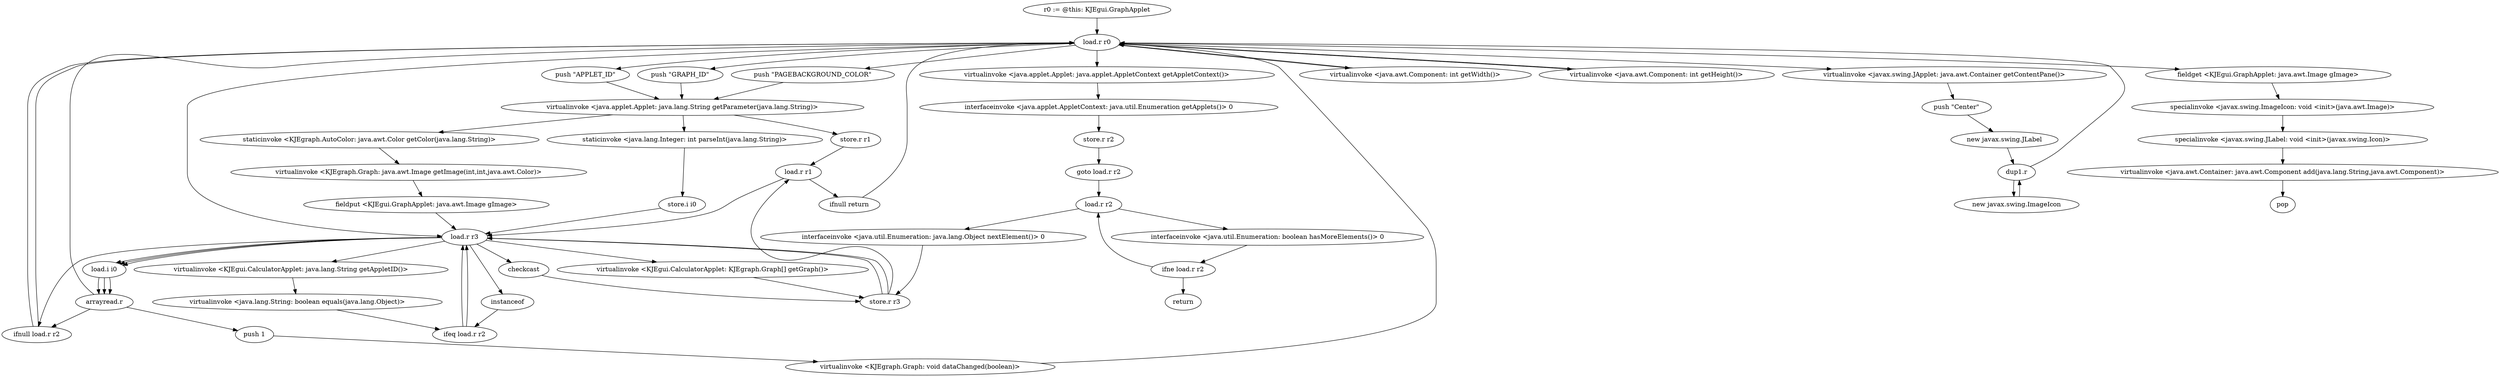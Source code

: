 digraph "" {
    "r0 := @this: KJEgui.GraphApplet"
    "load.r r0"
    "r0 := @this: KJEgui.GraphApplet"->"load.r r0";
    "push \"APPLET_ID\""
    "load.r r0"->"push \"APPLET_ID\"";
    "virtualinvoke <java.applet.Applet: java.lang.String getParameter(java.lang.String)>"
    "push \"APPLET_ID\""->"virtualinvoke <java.applet.Applet: java.lang.String getParameter(java.lang.String)>";
    "store.r r1"
    "virtualinvoke <java.applet.Applet: java.lang.String getParameter(java.lang.String)>"->"store.r r1";
    "load.r r1"
    "store.r r1"->"load.r r1";
    "ifnull return"
    "load.r r1"->"ifnull return";
    "ifnull return"->"load.r r0";
    "virtualinvoke <java.applet.Applet: java.applet.AppletContext getAppletContext()>"
    "load.r r0"->"virtualinvoke <java.applet.Applet: java.applet.AppletContext getAppletContext()>";
    "interfaceinvoke <java.applet.AppletContext: java.util.Enumeration getApplets()> 0"
    "virtualinvoke <java.applet.Applet: java.applet.AppletContext getAppletContext()>"->"interfaceinvoke <java.applet.AppletContext: java.util.Enumeration getApplets()> 0";
    "store.r r2"
    "interfaceinvoke <java.applet.AppletContext: java.util.Enumeration getApplets()> 0"->"store.r r2";
    "goto load.r r2"
    "store.r r2"->"goto load.r r2";
    "load.r r2"
    "goto load.r r2"->"load.r r2";
    "interfaceinvoke <java.util.Enumeration: boolean hasMoreElements()> 0"
    "load.r r2"->"interfaceinvoke <java.util.Enumeration: boolean hasMoreElements()> 0";
    "ifne load.r r2"
    "interfaceinvoke <java.util.Enumeration: boolean hasMoreElements()> 0"->"ifne load.r r2";
    "return"
    "ifne load.r r2"->"return";
    "ifne load.r r2"->"load.r r2";
    "interfaceinvoke <java.util.Enumeration: java.lang.Object nextElement()> 0"
    "load.r r2"->"interfaceinvoke <java.util.Enumeration: java.lang.Object nextElement()> 0";
    "store.r r3"
    "interfaceinvoke <java.util.Enumeration: java.lang.Object nextElement()> 0"->"store.r r3";
    "load.r r3"
    "store.r r3"->"load.r r3";
    "instanceof"
    "load.r r3"->"instanceof";
    "ifeq load.r r2"
    "instanceof"->"ifeq load.r r2";
    "ifeq load.r r2"->"load.r r3";
    "checkcast"
    "load.r r3"->"checkcast";
    "checkcast"->"store.r r3";
    "store.r r3"->"load.r r1";
    "load.r r1"->"load.r r3";
    "virtualinvoke <KJEgui.CalculatorApplet: java.lang.String getAppletID()>"
    "load.r r3"->"virtualinvoke <KJEgui.CalculatorApplet: java.lang.String getAppletID()>";
    "virtualinvoke <java.lang.String: boolean equals(java.lang.Object)>"
    "virtualinvoke <KJEgui.CalculatorApplet: java.lang.String getAppletID()>"->"virtualinvoke <java.lang.String: boolean equals(java.lang.Object)>";
    "virtualinvoke <java.lang.String: boolean equals(java.lang.Object)>"->"ifeq load.r r2";
    "ifeq load.r r2"->"load.r r3";
    "virtualinvoke <KJEgui.CalculatorApplet: KJEgraph.Graph[] getGraph()>"
    "load.r r3"->"virtualinvoke <KJEgui.CalculatorApplet: KJEgraph.Graph[] getGraph()>";
    "virtualinvoke <KJEgui.CalculatorApplet: KJEgraph.Graph[] getGraph()>"->"store.r r3";
    "store.r r3"->"load.r r3";
    "ifnull load.r r2"
    "load.r r3"->"ifnull load.r r2";
    "ifnull load.r r2"->"load.r r0";
    "push \"GRAPH_ID\""
    "load.r r0"->"push \"GRAPH_ID\"";
    "push \"GRAPH_ID\""->"virtualinvoke <java.applet.Applet: java.lang.String getParameter(java.lang.String)>";
    "staticinvoke <java.lang.Integer: int parseInt(java.lang.String)>"
    "virtualinvoke <java.applet.Applet: java.lang.String getParameter(java.lang.String)>"->"staticinvoke <java.lang.Integer: int parseInt(java.lang.String)>";
    "store.i i0"
    "staticinvoke <java.lang.Integer: int parseInt(java.lang.String)>"->"store.i i0";
    "store.i i0"->"load.r r3";
    "load.i i0"
    "load.r r3"->"load.i i0";
    "arrayread.r"
    "load.i i0"->"arrayread.r";
    "arrayread.r"->"ifnull load.r r2";
    "ifnull load.r r2"->"load.r r0";
    "load.r r0"->"load.r r3";
    "load.r r3"->"load.i i0";
    "load.i i0"->"arrayread.r";
    "arrayread.r"->"load.r r0";
    "virtualinvoke <java.awt.Component: int getWidth()>"
    "load.r r0"->"virtualinvoke <java.awt.Component: int getWidth()>";
    "virtualinvoke <java.awt.Component: int getWidth()>"->"load.r r0";
    "virtualinvoke <java.awt.Component: int getHeight()>"
    "load.r r0"->"virtualinvoke <java.awt.Component: int getHeight()>";
    "virtualinvoke <java.awt.Component: int getHeight()>"->"load.r r0";
    "push \"PAGEBACKGROUND_COLOR\""
    "load.r r0"->"push \"PAGEBACKGROUND_COLOR\"";
    "push \"PAGEBACKGROUND_COLOR\""->"virtualinvoke <java.applet.Applet: java.lang.String getParameter(java.lang.String)>";
    "staticinvoke <KJEgraph.AutoColor: java.awt.Color getColor(java.lang.String)>"
    "virtualinvoke <java.applet.Applet: java.lang.String getParameter(java.lang.String)>"->"staticinvoke <KJEgraph.AutoColor: java.awt.Color getColor(java.lang.String)>";
    "virtualinvoke <KJEgraph.Graph: java.awt.Image getImage(int,int,java.awt.Color)>"
    "staticinvoke <KJEgraph.AutoColor: java.awt.Color getColor(java.lang.String)>"->"virtualinvoke <KJEgraph.Graph: java.awt.Image getImage(int,int,java.awt.Color)>";
    "fieldput <KJEgui.GraphApplet: java.awt.Image gImage>"
    "virtualinvoke <KJEgraph.Graph: java.awt.Image getImage(int,int,java.awt.Color)>"->"fieldput <KJEgui.GraphApplet: java.awt.Image gImage>";
    "fieldput <KJEgui.GraphApplet: java.awt.Image gImage>"->"load.r r3";
    "load.r r3"->"load.i i0";
    "load.i i0"->"arrayread.r";
    "push 1"
    "arrayread.r"->"push 1";
    "virtualinvoke <KJEgraph.Graph: void dataChanged(boolean)>"
    "push 1"->"virtualinvoke <KJEgraph.Graph: void dataChanged(boolean)>";
    "virtualinvoke <KJEgraph.Graph: void dataChanged(boolean)>"->"load.r r0";
    "virtualinvoke <javax.swing.JApplet: java.awt.Container getContentPane()>"
    "load.r r0"->"virtualinvoke <javax.swing.JApplet: java.awt.Container getContentPane()>";
    "push \"Center\""
    "virtualinvoke <javax.swing.JApplet: java.awt.Container getContentPane()>"->"push \"Center\"";
    "new javax.swing.JLabel"
    "push \"Center\""->"new javax.swing.JLabel";
    "dup1.r"
    "new javax.swing.JLabel"->"dup1.r";
    "new javax.swing.ImageIcon"
    "dup1.r"->"new javax.swing.ImageIcon";
    "new javax.swing.ImageIcon"->"dup1.r";
    "dup1.r"->"load.r r0";
    "fieldget <KJEgui.GraphApplet: java.awt.Image gImage>"
    "load.r r0"->"fieldget <KJEgui.GraphApplet: java.awt.Image gImage>";
    "specialinvoke <javax.swing.ImageIcon: void <init>(java.awt.Image)>"
    "fieldget <KJEgui.GraphApplet: java.awt.Image gImage>"->"specialinvoke <javax.swing.ImageIcon: void <init>(java.awt.Image)>";
    "specialinvoke <javax.swing.JLabel: void <init>(javax.swing.Icon)>"
    "specialinvoke <javax.swing.ImageIcon: void <init>(java.awt.Image)>"->"specialinvoke <javax.swing.JLabel: void <init>(javax.swing.Icon)>";
    "virtualinvoke <java.awt.Container: java.awt.Component add(java.lang.String,java.awt.Component)>"
    "specialinvoke <javax.swing.JLabel: void <init>(javax.swing.Icon)>"->"virtualinvoke <java.awt.Container: java.awt.Component add(java.lang.String,java.awt.Component)>";
    "pop"
    "virtualinvoke <java.awt.Container: java.awt.Component add(java.lang.String,java.awt.Component)>"->"pop";
}
